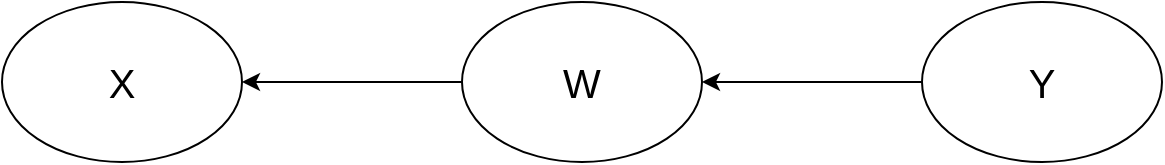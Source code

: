 <mxfile version="13.6.2" type="device"><diagram id="QcTKyOxVdvwRKpHvIn_l" name="Page-1"><mxGraphModel dx="1350" dy="816" grid="1" gridSize="10" guides="1" tooltips="1" connect="1" arrows="1" fold="1" page="1" pageScale="1" pageWidth="850" pageHeight="1100" math="0" shadow="0"><root><mxCell id="0"/><mxCell id="1" parent="0"/><mxCell id="gltGoZE4IF67yqfcllUv-1" value="&lt;font style=&quot;font-size: 20px&quot;&gt;X&lt;/font&gt;" style="ellipse;whiteSpace=wrap;html=1;" parent="1" vertex="1"><mxGeometry x="100" y="140" width="120" height="80" as="geometry"/></mxCell><mxCell id="zxXTpBZg_wrjyKBbLeyb-2" value="" style="edgeStyle=orthogonalEdgeStyle;rounded=0;orthogonalLoop=1;jettySize=auto;html=1;" edge="1" parent="1" source="gltGoZE4IF67yqfcllUv-2" target="gltGoZE4IF67yqfcllUv-5"><mxGeometry relative="1" as="geometry"/></mxCell><mxCell id="gltGoZE4IF67yqfcllUv-2" value="&lt;font style=&quot;font-size: 20px&quot;&gt;Y&lt;/font&gt;" style="ellipse;whiteSpace=wrap;html=1;" parent="1" vertex="1"><mxGeometry x="560" y="140" width="120" height="80" as="geometry"/></mxCell><mxCell id="zxXTpBZg_wrjyKBbLeyb-1" value="" style="edgeStyle=orthogonalEdgeStyle;rounded=0;orthogonalLoop=1;jettySize=auto;html=1;" edge="1" parent="1" source="gltGoZE4IF67yqfcllUv-5" target="gltGoZE4IF67yqfcllUv-1"><mxGeometry relative="1" as="geometry"/></mxCell><mxCell id="gltGoZE4IF67yqfcllUv-5" value="&lt;font style=&quot;font-size: 20px&quot;&gt;W&lt;/font&gt;" style="ellipse;whiteSpace=wrap;html=1;" parent="1" vertex="1"><mxGeometry x="330" y="140" width="120" height="80" as="geometry"/></mxCell></root></mxGraphModel></diagram></mxfile>